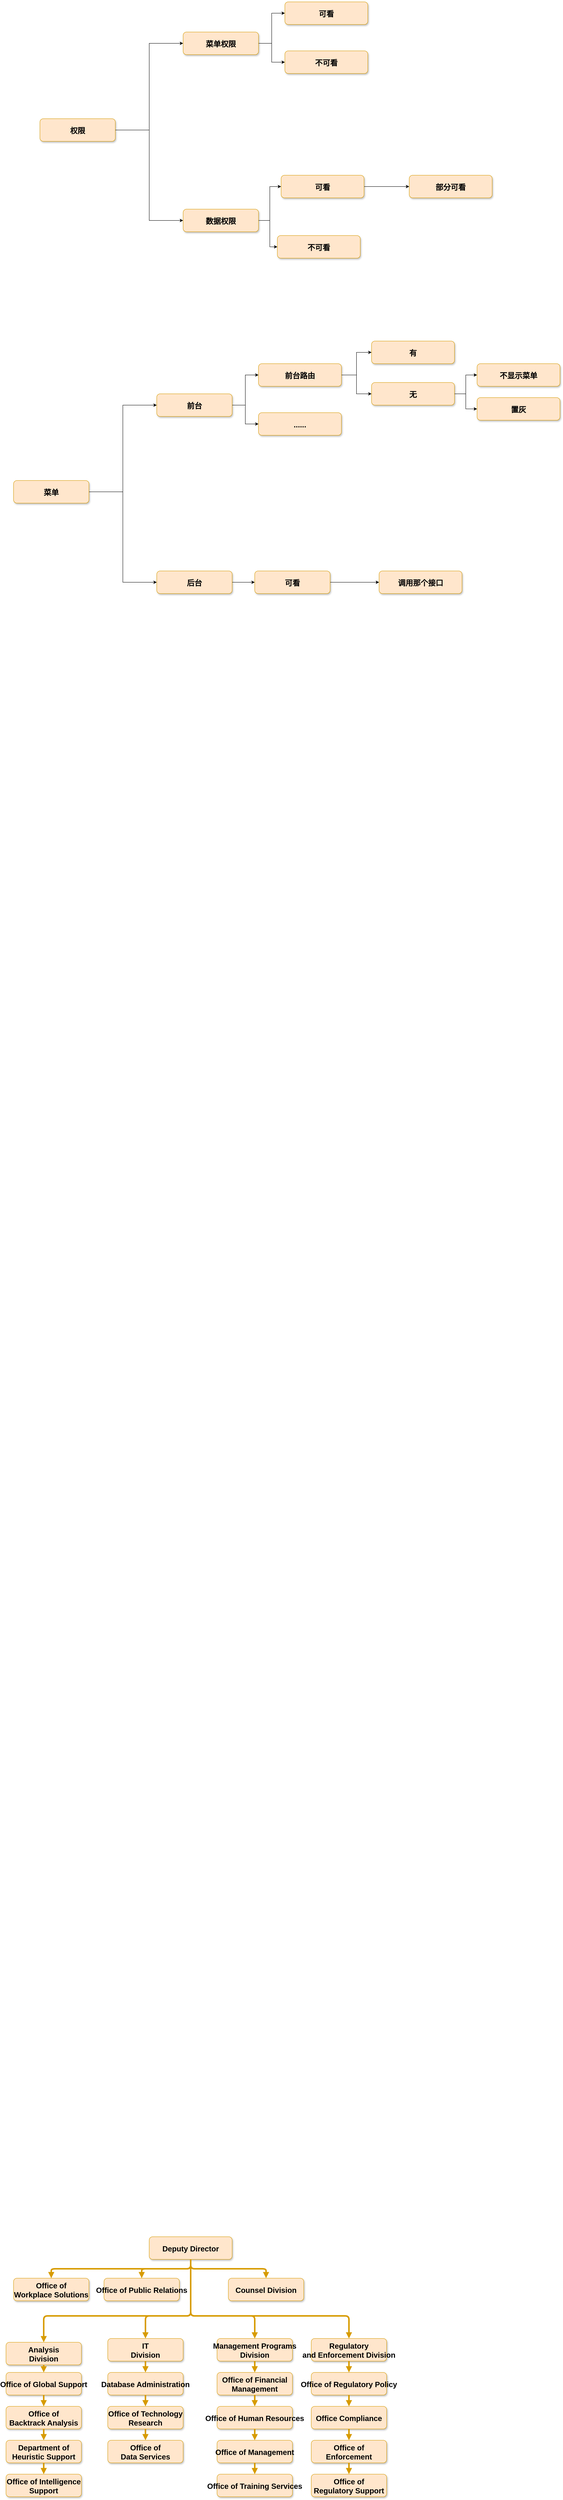 <mxfile version="14.9.8" type="github">
  <diagram name="Page-1" id="97916047-d0de-89f5-080d-49f4d83e522f">
    <mxGraphModel dx="2590" dy="6430" grid="1" gridSize="10" guides="1" tooltips="1" connect="1" arrows="1" fold="1" page="1" pageScale="1.5" pageWidth="4681" pageHeight="3300" background="none" math="0" shadow="0">
      <root>
        <mxCell id="0" />
        <mxCell id="1" parent="0" />
        <mxCell id="APXvnpSU0P8AZsmZ6f8P-56" style="edgeStyle=orthogonalEdgeStyle;rounded=0;orthogonalLoop=1;jettySize=auto;html=1;exitX=1;exitY=0.5;exitDx=0;exitDy=0;entryX=0;entryY=0.5;entryDx=0;entryDy=0;fontSize=20;" edge="1" parent="1" source="2" target="7">
          <mxGeometry relative="1" as="geometry" />
        </mxCell>
        <mxCell id="APXvnpSU0P8AZsmZ6f8P-57" style="edgeStyle=orthogonalEdgeStyle;rounded=0;orthogonalLoop=1;jettySize=auto;html=1;exitX=1;exitY=0.5;exitDx=0;exitDy=0;entryX=0;entryY=0.5;entryDx=0;entryDy=0;fontSize=20;" edge="1" parent="1" source="2" target="APXvnpSU0P8AZsmZ6f8P-55">
          <mxGeometry relative="1" as="geometry" />
        </mxCell>
        <mxCell id="2" value="权限" style="rounded=1;fillColor=#ffe6cc;strokeColor=#d79b00;shadow=1;fontStyle=1;fontSize=20;" parent="1" vertex="1">
          <mxGeometry x="310" y="-4440" width="200" height="60" as="geometry" />
        </mxCell>
        <mxCell id="3" value="Deputy Director" style="rounded=1;fillColor=#ffe6cc;strokeColor=#d79b00;shadow=1;fontStyle=1;fontSize=20;" parent="1" vertex="1">
          <mxGeometry x="600" y="1180" width="220" height="60" as="geometry" />
        </mxCell>
        <mxCell id="4" value="Office of &#xa;Workplace Solutions" style="rounded=1;fillColor=#ffe6cc;strokeColor=#d79b00;shadow=1;fontStyle=1;fontSize=20;" parent="1" vertex="1">
          <mxGeometry x="240" y="1290" width="200" height="60" as="geometry" />
        </mxCell>
        <mxCell id="5" value="Office of Public Relations" style="rounded=1;fillColor=#ffe6cc;strokeColor=#d79b00;shadow=1;fontStyle=1;fontSize=20;" parent="1" vertex="1">
          <mxGeometry x="480" y="1290" width="200" height="60" as="geometry" />
        </mxCell>
        <mxCell id="6" value="Counsel Division" style="rounded=1;fillColor=#ffe6cc;strokeColor=#d79b00;shadow=1;fontStyle=1;fontSize=20;" parent="1" vertex="1">
          <mxGeometry x="810" y="1290" width="200" height="60" as="geometry" />
        </mxCell>
        <mxCell id="APXvnpSU0P8AZsmZ6f8P-61" style="edgeStyle=orthogonalEdgeStyle;rounded=0;orthogonalLoop=1;jettySize=auto;html=1;exitX=1;exitY=0.5;exitDx=0;exitDy=0;entryX=0;entryY=0.5;entryDx=0;entryDy=0;fontSize=20;" edge="1" parent="1" source="7" target="APXvnpSU0P8AZsmZ6f8P-58">
          <mxGeometry relative="1" as="geometry" />
        </mxCell>
        <mxCell id="APXvnpSU0P8AZsmZ6f8P-62" style="edgeStyle=orthogonalEdgeStyle;rounded=0;orthogonalLoop=1;jettySize=auto;html=1;exitX=1;exitY=0.5;exitDx=0;exitDy=0;entryX=0;entryY=0.5;entryDx=0;entryDy=0;fontSize=20;" edge="1" parent="1" source="7" target="APXvnpSU0P8AZsmZ6f8P-59">
          <mxGeometry relative="1" as="geometry" />
        </mxCell>
        <mxCell id="7" value="菜单权限" style="rounded=1;fillColor=#ffe6cc;strokeColor=#d79b00;shadow=1;fontStyle=1;fontSize=20;" parent="1" vertex="1">
          <mxGeometry x="690" y="-4670" width="200" height="60" as="geometry" />
        </mxCell>
        <mxCell id="8" value="Analysis &#xa;Division" style="rounded=1;fillColor=#ffe6cc;strokeColor=#d79b00;shadow=1;fontStyle=1;fontSize=20;" parent="1" vertex="1">
          <mxGeometry x="220" y="1460" width="200" height="60" as="geometry" />
        </mxCell>
        <mxCell id="9" value="Office of Global Support" style="rounded=1;fillColor=#ffe6cc;strokeColor=#d79b00;shadow=1;fontStyle=1;fontSize=20;" parent="1" vertex="1">
          <mxGeometry x="220" y="1540" width="200" height="60" as="geometry" />
        </mxCell>
        <mxCell id="10" value="Office of &#xa;Backtrack Analysis" style="rounded=1;fillColor=#ffe6cc;strokeColor=#d79b00;shadow=1;fontStyle=1;fontSize=20;" parent="1" vertex="1">
          <mxGeometry x="220" y="1630" width="200" height="60" as="geometry" />
        </mxCell>
        <mxCell id="11" value="Department of &#xa;Heuristic Support" style="rounded=1;fillColor=#ffe6cc;strokeColor=#d79b00;shadow=1;fontStyle=1;fontSize=20;" parent="1" vertex="1">
          <mxGeometry x="220" y="1720" width="200" height="60" as="geometry" />
        </mxCell>
        <mxCell id="12" value="Office of Intelligence &#xa;Support" style="rounded=1;fillColor=#ffe6cc;strokeColor=#d79b00;shadow=1;fontStyle=1;fontSize=20;" parent="1" vertex="1">
          <mxGeometry x="220" y="1810" width="200" height="60" as="geometry" />
        </mxCell>
        <mxCell id="13" value="IT&#xa;Division" style="rounded=1;fillColor=#ffe6cc;strokeColor=#d79b00;shadow=1;fontStyle=1;fontSize=20;" parent="1" vertex="1">
          <mxGeometry x="490" y="1450" width="200" height="60" as="geometry" />
        </mxCell>
        <mxCell id="14" value="Database Administration" style="rounded=1;fillColor=#ffe6cc;strokeColor=#d79b00;shadow=1;fontStyle=1;fontSize=20;" parent="1" vertex="1">
          <mxGeometry x="490" y="1540" width="200" height="60" as="geometry" />
        </mxCell>
        <mxCell id="15" value="Office of Technology &#xa;Research" style="rounded=1;fillColor=#ffe6cc;strokeColor=#d79b00;shadow=1;fontStyle=1;fontSize=20;" parent="1" vertex="1">
          <mxGeometry x="490" y="1630" width="200" height="60" as="geometry" />
        </mxCell>
        <mxCell id="16" value="Office of&#xa;Data Services" style="rounded=1;fillColor=#ffe6cc;strokeColor=#d79b00;shadow=1;fontStyle=1;fontSize=20;" parent="1" vertex="1">
          <mxGeometry x="490" y="1720" width="200" height="60" as="geometry" />
        </mxCell>
        <mxCell id="18" value="Management Programs &#xa;Division" style="rounded=1;fillColor=#ffe6cc;strokeColor=#d79b00;shadow=1;fontStyle=1;fontSize=20;" parent="1" vertex="1">
          <mxGeometry x="780" y="1450" width="200" height="60" as="geometry" />
        </mxCell>
        <mxCell id="19" value="Office of Financial &#xa;Management" style="rounded=1;fillColor=#ffe6cc;strokeColor=#d79b00;shadow=1;fontStyle=1;fontSize=20;" parent="1" vertex="1">
          <mxGeometry x="780" y="1540" width="200" height="60" as="geometry" />
        </mxCell>
        <mxCell id="20" value="Office of Human Resources" style="rounded=1;fillColor=#ffe6cc;strokeColor=#d79b00;shadow=1;fontStyle=1;fontSize=20;" parent="1" vertex="1">
          <mxGeometry x="780" y="1630" width="200" height="60" as="geometry" />
        </mxCell>
        <mxCell id="21" value="Office of Management " style="rounded=1;fillColor=#ffe6cc;strokeColor=#d79b00;shadow=1;fontStyle=1;fontSize=20;" parent="1" vertex="1">
          <mxGeometry x="780" y="1720" width="200" height="60" as="geometry" />
        </mxCell>
        <mxCell id="22" value="Office of Training Services" style="rounded=1;fillColor=#ffe6cc;strokeColor=#d79b00;shadow=1;fontStyle=1;fontSize=20;" parent="1" vertex="1">
          <mxGeometry x="780" y="1810" width="200" height="60" as="geometry" />
        </mxCell>
        <mxCell id="23" value="Regulatory &#xa;and Enforcement Division" style="rounded=1;fillColor=#ffe6cc;strokeColor=#d79b00;shadow=1;fontStyle=1;fontSize=20;" parent="1" vertex="1">
          <mxGeometry x="1030" y="1450" width="200" height="60" as="geometry" />
        </mxCell>
        <mxCell id="24" value="Office of Regulatory Policy" style="rounded=1;fillColor=#ffe6cc;strokeColor=#d79b00;shadow=1;fontStyle=1;fontSize=20;" parent="1" vertex="1">
          <mxGeometry x="1030" y="1540" width="200" height="60" as="geometry" />
        </mxCell>
        <mxCell id="25" value="Office Compliance" style="rounded=1;fillColor=#ffe6cc;strokeColor=#d79b00;shadow=1;fontStyle=1;fontSize=20;" parent="1" vertex="1">
          <mxGeometry x="1030" y="1630" width="200" height="60" as="geometry" />
        </mxCell>
        <mxCell id="26" value="Office of &#xa;Enforcement" style="rounded=1;fillColor=#ffe6cc;strokeColor=#d79b00;shadow=1;fontStyle=1;fontSize=20;" parent="1" vertex="1">
          <mxGeometry x="1030" y="1720" width="200" height="60" as="geometry" />
        </mxCell>
        <mxCell id="27" value="Office of&#xa; Regulatory Support" style="rounded=1;fillColor=#ffe6cc;strokeColor=#d79b00;shadow=1;fontStyle=1;fontSize=20;" parent="1" vertex="1">
          <mxGeometry x="1030" y="1810" width="200" height="60" as="geometry" />
        </mxCell>
        <mxCell id="30" value="" style="edgeStyle=elbowEdgeStyle;elbow=vertical;strokeWidth=4;endArrow=block;endFill=1;fontStyle=1;strokeColor=#d79b00;fillColor=#ffe6cc;fontSize=20;" parent="1" source="3" target="5" edge="1">
          <mxGeometry x="-40" y="1000" width="100" height="100" as="geometry">
            <mxPoint x="-40" y="1100" as="sourcePoint" />
            <mxPoint x="60" y="1000" as="targetPoint" />
          </mxGeometry>
        </mxCell>
        <mxCell id="31" value="" style="edgeStyle=elbowEdgeStyle;elbow=vertical;strokeWidth=4;endArrow=block;endFill=1;fontStyle=1;strokeColor=#d79b00;fillColor=#ffe6cc;fontSize=20;" parent="1" source="3" target="4" edge="1">
          <mxGeometry x="-40" y="1000" width="100" height="100" as="geometry">
            <mxPoint x="-40" y="1100" as="sourcePoint" />
            <mxPoint x="60" y="1000" as="targetPoint" />
          </mxGeometry>
        </mxCell>
        <mxCell id="32" value="" style="edgeStyle=elbowEdgeStyle;elbow=vertical;strokeWidth=4;endArrow=block;endFill=1;fontStyle=1;strokeColor=#d79b00;fillColor=#ffe6cc;fontSize=20;" parent="1" source="3" target="6" edge="1">
          <mxGeometry x="-40" y="1000" width="100" height="100" as="geometry">
            <mxPoint x="-40" y="1100" as="sourcePoint" />
            <mxPoint x="60" y="1000" as="targetPoint" />
          </mxGeometry>
        </mxCell>
        <mxCell id="34" value="" style="edgeStyle=elbowEdgeStyle;elbow=vertical;strokeWidth=4;endArrow=block;endFill=1;fontStyle=1;strokeColor=#d79b00;fillColor=#ffe6cc;fontSize=20;" parent="1" source="3" target="8" edge="1">
          <mxGeometry x="-40" y="1000" width="100" height="100" as="geometry">
            <mxPoint x="-40" y="1100" as="sourcePoint" />
            <mxPoint x="60" y="1000" as="targetPoint" />
            <Array as="points">
              <mxPoint x="490" y="1390" />
            </Array>
          </mxGeometry>
        </mxCell>
        <mxCell id="37" value="" style="edgeStyle=elbowEdgeStyle;elbow=vertical;strokeWidth=4;endArrow=block;endFill=1;fontStyle=1;strokeColor=#d79b00;fillColor=#ffe6cc;fontSize=20;" parent="1" source="3" target="23" edge="1">
          <mxGeometry x="-40" y="1000" width="100" height="100" as="geometry">
            <mxPoint x="-40" y="1100" as="sourcePoint" />
            <mxPoint x="60" y="1000" as="targetPoint" />
            <Array as="points">
              <mxPoint x="910" y="1390" />
            </Array>
          </mxGeometry>
        </mxCell>
        <mxCell id="38" value="" style="edgeStyle=elbowEdgeStyle;elbow=vertical;strokeWidth=4;endArrow=block;endFill=1;fontStyle=1;strokeColor=#d79b00;fillColor=#ffe6cc;fontSize=20;" parent="1" source="8" target="9" edge="1">
          <mxGeometry y="1000" width="100" height="100" as="geometry">
            <mxPoint y="1100" as="sourcePoint" />
            <mxPoint x="100" y="1000" as="targetPoint" />
          </mxGeometry>
        </mxCell>
        <mxCell id="39" value="" style="edgeStyle=elbowEdgeStyle;elbow=vertical;strokeWidth=4;endArrow=block;endFill=1;fontStyle=1;strokeColor=#d79b00;fillColor=#ffe6cc;fontSize=20;" parent="1" source="9" target="10" edge="1">
          <mxGeometry y="1010" width="100" height="100" as="geometry">
            <mxPoint y="1110" as="sourcePoint" />
            <mxPoint x="100" y="1010" as="targetPoint" />
          </mxGeometry>
        </mxCell>
        <mxCell id="40" value="" style="edgeStyle=elbowEdgeStyle;elbow=vertical;strokeWidth=4;endArrow=block;endFill=1;fontStyle=1;strokeColor=#d79b00;fillColor=#ffe6cc;fontSize=20;" parent="1" source="10" target="11" edge="1">
          <mxGeometry y="1020" width="100" height="100" as="geometry">
            <mxPoint y="1120" as="sourcePoint" />
            <mxPoint x="100" y="1020" as="targetPoint" />
          </mxGeometry>
        </mxCell>
        <mxCell id="41" value="" style="edgeStyle=elbowEdgeStyle;elbow=vertical;strokeWidth=4;endArrow=block;endFill=1;fontStyle=1;strokeColor=#d79b00;fillColor=#ffe6cc;fontSize=20;" parent="1" source="11" target="12" edge="1">
          <mxGeometry y="1030" width="100" height="100" as="geometry">
            <mxPoint y="1130" as="sourcePoint" />
            <mxPoint x="100" y="1030" as="targetPoint" />
          </mxGeometry>
        </mxCell>
        <mxCell id="42" value="" style="edgeStyle=elbowEdgeStyle;elbow=vertical;strokeWidth=4;endArrow=block;endFill=1;fontStyle=1;strokeColor=#d79b00;fillColor=#ffe6cc;fontSize=20;" parent="1" source="13" target="14" edge="1">
          <mxGeometry y="1000" width="100" height="100" as="geometry">
            <mxPoint y="1100" as="sourcePoint" />
            <mxPoint x="100" y="1000" as="targetPoint" />
          </mxGeometry>
        </mxCell>
        <mxCell id="43" value="" style="edgeStyle=elbowEdgeStyle;elbow=vertical;strokeWidth=4;endArrow=block;endFill=1;fontStyle=1;strokeColor=#d79b00;fillColor=#ffe6cc;fontSize=20;" parent="1" source="14" target="15" edge="1">
          <mxGeometry y="1010" width="100" height="100" as="geometry">
            <mxPoint y="1110" as="sourcePoint" />
            <mxPoint x="100" y="1010" as="targetPoint" />
          </mxGeometry>
        </mxCell>
        <mxCell id="44" value="" style="edgeStyle=elbowEdgeStyle;elbow=vertical;strokeWidth=4;endArrow=block;endFill=1;fontStyle=1;strokeColor=#d79b00;fillColor=#ffe6cc;fontSize=20;" parent="1" source="15" target="16" edge="1">
          <mxGeometry y="1020" width="100" height="100" as="geometry">
            <mxPoint y="1120" as="sourcePoint" />
            <mxPoint x="100" y="1020" as="targetPoint" />
          </mxGeometry>
        </mxCell>
        <mxCell id="46" value="" style="edgeStyle=elbowEdgeStyle;elbow=vertical;strokeWidth=4;endArrow=block;endFill=1;fontStyle=1;strokeColor=#d79b00;fillColor=#ffe6cc;fontSize=20;" parent="1" source="18" target="19" edge="1">
          <mxGeometry x="10" y="1000" width="100" height="100" as="geometry">
            <mxPoint x="10" y="1100" as="sourcePoint" />
            <mxPoint x="110" y="1000" as="targetPoint" />
          </mxGeometry>
        </mxCell>
        <mxCell id="47" value="" style="edgeStyle=elbowEdgeStyle;elbow=vertical;strokeWidth=4;endArrow=block;endFill=1;fontStyle=1;strokeColor=#d79b00;fillColor=#ffe6cc;fontSize=20;" parent="1" source="19" target="20" edge="1">
          <mxGeometry x="10" y="1010" width="100" height="100" as="geometry">
            <mxPoint x="10" y="1110" as="sourcePoint" />
            <mxPoint x="110" y="1010" as="targetPoint" />
          </mxGeometry>
        </mxCell>
        <mxCell id="48" value="" style="edgeStyle=elbowEdgeStyle;elbow=vertical;strokeWidth=4;endArrow=block;endFill=1;fontStyle=1;strokeColor=#d79b00;fillColor=#ffe6cc;fontSize=20;" parent="1" source="20" target="21" edge="1">
          <mxGeometry x="10" y="1020" width="100" height="100" as="geometry">
            <mxPoint x="10" y="1120" as="sourcePoint" />
            <mxPoint x="110" y="1020" as="targetPoint" />
          </mxGeometry>
        </mxCell>
        <mxCell id="49" value="" style="edgeStyle=elbowEdgeStyle;elbow=vertical;strokeWidth=4;endArrow=block;endFill=1;fontStyle=1;strokeColor=#d79b00;fillColor=#ffe6cc;fontSize=20;" parent="1" source="21" target="22" edge="1">
          <mxGeometry x="10" y="1030" width="100" height="100" as="geometry">
            <mxPoint x="10" y="1130" as="sourcePoint" />
            <mxPoint x="110" y="1030" as="targetPoint" />
          </mxGeometry>
        </mxCell>
        <mxCell id="50" value="" style="edgeStyle=elbowEdgeStyle;elbow=vertical;strokeWidth=4;endArrow=block;endFill=1;fontStyle=1;strokeColor=#d79b00;fillColor=#ffe6cc;fontSize=20;" parent="1" source="23" target="24" edge="1">
          <mxGeometry x="10" y="1000" width="100" height="100" as="geometry">
            <mxPoint x="10" y="1100" as="sourcePoint" />
            <mxPoint x="110" y="1000" as="targetPoint" />
          </mxGeometry>
        </mxCell>
        <mxCell id="51" value="" style="edgeStyle=elbowEdgeStyle;elbow=vertical;strokeWidth=4;endArrow=block;endFill=1;fontStyle=1;strokeColor=#d79b00;fillColor=#ffe6cc;fontSize=20;" parent="1" source="24" target="25" edge="1">
          <mxGeometry x="10" y="1010" width="100" height="100" as="geometry">
            <mxPoint x="10" y="1110" as="sourcePoint" />
            <mxPoint x="110" y="1010" as="targetPoint" />
          </mxGeometry>
        </mxCell>
        <mxCell id="52" value="" style="edgeStyle=elbowEdgeStyle;elbow=vertical;strokeWidth=4;endArrow=block;endFill=1;fontStyle=1;strokeColor=#d79b00;fillColor=#ffe6cc;fontSize=20;" parent="1" source="25" target="26" edge="1">
          <mxGeometry x="10" y="1020" width="100" height="100" as="geometry">
            <mxPoint x="10" y="1120" as="sourcePoint" />
            <mxPoint x="110" y="1020" as="targetPoint" />
          </mxGeometry>
        </mxCell>
        <mxCell id="53" value="" style="edgeStyle=elbowEdgeStyle;elbow=vertical;strokeWidth=4;endArrow=block;endFill=1;fontStyle=1;strokeColor=#d79b00;fillColor=#ffe6cc;fontSize=20;" parent="1" source="26" target="27" edge="1">
          <mxGeometry x="10" y="1030" width="100" height="100" as="geometry">
            <mxPoint x="10" y="1130" as="sourcePoint" />
            <mxPoint x="110" y="1030" as="targetPoint" />
          </mxGeometry>
        </mxCell>
        <mxCell id="54" value="" style="edgeStyle=elbowEdgeStyle;elbow=vertical;strokeWidth=4;endArrow=block;endFill=1;fontStyle=1;strokeColor=#d79b00;fillColor=#ffe6cc;fontSize=20;" parent="1" source="3" target="13" edge="1">
          <mxGeometry x="-40" y="1000" width="100" height="100" as="geometry">
            <mxPoint x="-40" y="1100" as="sourcePoint" />
            <mxPoint x="60" y="1000" as="targetPoint" />
            <Array as="points">
              <mxPoint x="590" y="1390" />
            </Array>
          </mxGeometry>
        </mxCell>
        <mxCell id="55" value="" style="edgeStyle=elbowEdgeStyle;elbow=vertical;strokeWidth=4;endArrow=block;endFill=1;fontStyle=1;strokeColor=#d79b00;fillColor=#ffe6cc;fontSize=20;" parent="1" source="3" target="18" edge="1">
          <mxGeometry x="-40" y="1000" width="100" height="100" as="geometry">
            <mxPoint x="-40" y="1100" as="sourcePoint" />
            <mxPoint x="60" y="1000" as="targetPoint" />
            <Array as="points">
              <mxPoint x="880" y="1390" />
            </Array>
          </mxGeometry>
        </mxCell>
        <mxCell id="APXvnpSU0P8AZsmZ6f8P-65" style="edgeStyle=orthogonalEdgeStyle;rounded=0;orthogonalLoop=1;jettySize=auto;html=1;exitX=1;exitY=0.5;exitDx=0;exitDy=0;entryX=0;entryY=0.5;entryDx=0;entryDy=0;fontSize=20;" edge="1" parent="1" source="APXvnpSU0P8AZsmZ6f8P-55" target="APXvnpSU0P8AZsmZ6f8P-63">
          <mxGeometry relative="1" as="geometry" />
        </mxCell>
        <mxCell id="APXvnpSU0P8AZsmZ6f8P-66" style="edgeStyle=orthogonalEdgeStyle;rounded=0;orthogonalLoop=1;jettySize=auto;html=1;exitX=1;exitY=0.5;exitDx=0;exitDy=0;entryX=0;entryY=0.5;entryDx=0;entryDy=0;fontSize=20;" edge="1" parent="1" source="APXvnpSU0P8AZsmZ6f8P-55" target="APXvnpSU0P8AZsmZ6f8P-64">
          <mxGeometry relative="1" as="geometry">
            <Array as="points">
              <mxPoint x="920" y="-4170" />
              <mxPoint x="920" y="-4100" />
            </Array>
          </mxGeometry>
        </mxCell>
        <mxCell id="APXvnpSU0P8AZsmZ6f8P-55" value="数据权限" style="rounded=1;fillColor=#ffe6cc;strokeColor=#d79b00;shadow=1;fontStyle=1;fontSize=20;" vertex="1" parent="1">
          <mxGeometry x="690" y="-4200" width="200" height="60" as="geometry" />
        </mxCell>
        <mxCell id="APXvnpSU0P8AZsmZ6f8P-58" value="可看" style="rounded=1;fillColor=#ffe6cc;strokeColor=#d79b00;shadow=1;fontStyle=1;fontSize=20;" vertex="1" parent="1">
          <mxGeometry x="960" y="-4750" width="220" height="60" as="geometry" />
        </mxCell>
        <mxCell id="APXvnpSU0P8AZsmZ6f8P-59" value="不可看" style="rounded=1;fillColor=#ffe6cc;strokeColor=#d79b00;shadow=1;fontStyle=1;fontSize=20;" vertex="1" parent="1">
          <mxGeometry x="960" y="-4620" width="220" height="60" as="geometry" />
        </mxCell>
        <mxCell id="APXvnpSU0P8AZsmZ6f8P-67" style="edgeStyle=orthogonalEdgeStyle;rounded=0;orthogonalLoop=1;jettySize=auto;html=1;exitX=1;exitY=0.5;exitDx=0;exitDy=0;fontSize=20;" edge="1" parent="1" source="APXvnpSU0P8AZsmZ6f8P-63">
          <mxGeometry relative="1" as="geometry">
            <mxPoint x="1290" y="-4260" as="targetPoint" />
          </mxGeometry>
        </mxCell>
        <mxCell id="APXvnpSU0P8AZsmZ6f8P-63" value="可看" style="rounded=1;fillColor=#ffe6cc;strokeColor=#d79b00;shadow=1;fontStyle=1;fontSize=20;" vertex="1" parent="1">
          <mxGeometry x="950" y="-4290" width="220" height="60" as="geometry" />
        </mxCell>
        <mxCell id="APXvnpSU0P8AZsmZ6f8P-64" value="不可看" style="rounded=1;fillColor=#ffe6cc;strokeColor=#d79b00;shadow=1;fontStyle=1;fontSize=20;" vertex="1" parent="1">
          <mxGeometry x="940" y="-4130" width="220" height="60" as="geometry" />
        </mxCell>
        <mxCell id="APXvnpSU0P8AZsmZ6f8P-68" value="部分可看" style="rounded=1;fillColor=#ffe6cc;strokeColor=#d79b00;shadow=1;fontStyle=1;fontSize=20;" vertex="1" parent="1">
          <mxGeometry x="1290" y="-4290" width="220" height="60" as="geometry" />
        </mxCell>
        <mxCell id="APXvnpSU0P8AZsmZ6f8P-69" style="edgeStyle=orthogonalEdgeStyle;rounded=0;orthogonalLoop=1;jettySize=auto;html=1;exitX=1;exitY=0.5;exitDx=0;exitDy=0;entryX=0;entryY=0.5;entryDx=0;entryDy=0;fontSize=20;" edge="1" parent="1" source="APXvnpSU0P8AZsmZ6f8P-71" target="APXvnpSU0P8AZsmZ6f8P-74">
          <mxGeometry relative="1" as="geometry" />
        </mxCell>
        <mxCell id="APXvnpSU0P8AZsmZ6f8P-70" style="edgeStyle=orthogonalEdgeStyle;rounded=0;orthogonalLoop=1;jettySize=auto;html=1;exitX=1;exitY=0.5;exitDx=0;exitDy=0;entryX=0;entryY=0.5;entryDx=0;entryDy=0;fontSize=20;" edge="1" parent="1" source="APXvnpSU0P8AZsmZ6f8P-71" target="APXvnpSU0P8AZsmZ6f8P-77">
          <mxGeometry relative="1" as="geometry" />
        </mxCell>
        <mxCell id="APXvnpSU0P8AZsmZ6f8P-71" value="菜单" style="rounded=1;fillColor=#ffe6cc;strokeColor=#d79b00;shadow=1;fontStyle=1;fontSize=20;" vertex="1" parent="1">
          <mxGeometry x="240" y="-3480" width="200" height="60" as="geometry" />
        </mxCell>
        <mxCell id="APXvnpSU0P8AZsmZ6f8P-72" style="edgeStyle=orthogonalEdgeStyle;rounded=0;orthogonalLoop=1;jettySize=auto;html=1;exitX=1;exitY=0.5;exitDx=0;exitDy=0;entryX=0;entryY=0.5;entryDx=0;entryDy=0;fontSize=20;" edge="1" parent="1" source="APXvnpSU0P8AZsmZ6f8P-74" target="APXvnpSU0P8AZsmZ6f8P-78">
          <mxGeometry relative="1" as="geometry" />
        </mxCell>
        <mxCell id="APXvnpSU0P8AZsmZ6f8P-73" style="edgeStyle=orthogonalEdgeStyle;rounded=0;orthogonalLoop=1;jettySize=auto;html=1;exitX=1;exitY=0.5;exitDx=0;exitDy=0;entryX=0;entryY=0.5;entryDx=0;entryDy=0;fontSize=20;" edge="1" parent="1" source="APXvnpSU0P8AZsmZ6f8P-74" target="APXvnpSU0P8AZsmZ6f8P-79">
          <mxGeometry relative="1" as="geometry" />
        </mxCell>
        <mxCell id="APXvnpSU0P8AZsmZ6f8P-74" value="前台" style="rounded=1;fillColor=#ffe6cc;strokeColor=#d79b00;shadow=1;fontStyle=1;fontSize=20;" vertex="1" parent="1">
          <mxGeometry x="620" y="-3710" width="200" height="60" as="geometry" />
        </mxCell>
        <mxCell id="APXvnpSU0P8AZsmZ6f8P-96" style="edgeStyle=orthogonalEdgeStyle;rounded=0;orthogonalLoop=1;jettySize=auto;html=1;exitX=1;exitY=0.5;exitDx=0;exitDy=0;entryX=0;entryY=0.5;entryDx=0;entryDy=0;fontSize=20;" edge="1" parent="1" source="APXvnpSU0P8AZsmZ6f8P-77" target="APXvnpSU0P8AZsmZ6f8P-95">
          <mxGeometry relative="1" as="geometry" />
        </mxCell>
        <mxCell id="APXvnpSU0P8AZsmZ6f8P-77" value="后台" style="rounded=1;fillColor=#ffe6cc;strokeColor=#d79b00;shadow=1;fontStyle=1;fontSize=20;" vertex="1" parent="1">
          <mxGeometry x="620" y="-3240" width="200" height="60" as="geometry" />
        </mxCell>
        <mxCell id="APXvnpSU0P8AZsmZ6f8P-93" style="edgeStyle=orthogonalEdgeStyle;rounded=0;orthogonalLoop=1;jettySize=auto;html=1;exitX=1;exitY=0.5;exitDx=0;exitDy=0;entryX=0;entryY=0.5;entryDx=0;entryDy=0;fontSize=20;" edge="1" parent="1" source="APXvnpSU0P8AZsmZ6f8P-78" target="APXvnpSU0P8AZsmZ6f8P-84">
          <mxGeometry relative="1" as="geometry" />
        </mxCell>
        <mxCell id="APXvnpSU0P8AZsmZ6f8P-94" style="edgeStyle=orthogonalEdgeStyle;rounded=0;orthogonalLoop=1;jettySize=auto;html=1;exitX=1;exitY=0.5;exitDx=0;exitDy=0;entryX=0;entryY=0.5;entryDx=0;entryDy=0;fontSize=20;" edge="1" parent="1" source="APXvnpSU0P8AZsmZ6f8P-78" target="APXvnpSU0P8AZsmZ6f8P-85">
          <mxGeometry relative="1" as="geometry" />
        </mxCell>
        <mxCell id="APXvnpSU0P8AZsmZ6f8P-78" value="前台路由" style="rounded=1;fillColor=#ffe6cc;strokeColor=#d79b00;shadow=1;fontStyle=1;fontSize=20;" vertex="1" parent="1">
          <mxGeometry x="890" y="-3790" width="220" height="60" as="geometry" />
        </mxCell>
        <mxCell id="APXvnpSU0P8AZsmZ6f8P-79" value="......" style="rounded=1;fillColor=#ffe6cc;strokeColor=#d79b00;shadow=1;fontStyle=1;fontSize=20;" vertex="1" parent="1">
          <mxGeometry x="890" y="-3660" width="220" height="60" as="geometry" />
        </mxCell>
        <mxCell id="APXvnpSU0P8AZsmZ6f8P-84" value="有" style="rounded=1;fillColor=#ffe6cc;strokeColor=#d79b00;shadow=1;fontStyle=1;fontSize=20;" vertex="1" parent="1">
          <mxGeometry x="1190" y="-3850" width="220" height="60" as="geometry" />
        </mxCell>
        <mxCell id="APXvnpSU0P8AZsmZ6f8P-91" style="edgeStyle=orthogonalEdgeStyle;rounded=0;orthogonalLoop=1;jettySize=auto;html=1;exitX=1;exitY=0.5;exitDx=0;exitDy=0;entryX=0;entryY=0.5;entryDx=0;entryDy=0;fontSize=20;" edge="1" parent="1" source="APXvnpSU0P8AZsmZ6f8P-85" target="APXvnpSU0P8AZsmZ6f8P-86">
          <mxGeometry relative="1" as="geometry" />
        </mxCell>
        <mxCell id="APXvnpSU0P8AZsmZ6f8P-92" style="edgeStyle=orthogonalEdgeStyle;rounded=0;orthogonalLoop=1;jettySize=auto;html=1;exitX=1;exitY=0.5;exitDx=0;exitDy=0;entryX=0;entryY=0.5;entryDx=0;entryDy=0;fontSize=20;" edge="1" parent="1" source="APXvnpSU0P8AZsmZ6f8P-85" target="APXvnpSU0P8AZsmZ6f8P-87">
          <mxGeometry relative="1" as="geometry" />
        </mxCell>
        <mxCell id="APXvnpSU0P8AZsmZ6f8P-85" value="无" style="rounded=1;fillColor=#ffe6cc;strokeColor=#d79b00;shadow=1;fontStyle=1;fontSize=20;" vertex="1" parent="1">
          <mxGeometry x="1190" y="-3740" width="220" height="60" as="geometry" />
        </mxCell>
        <mxCell id="APXvnpSU0P8AZsmZ6f8P-86" value="不显示菜单" style="rounded=1;fillColor=#ffe6cc;strokeColor=#d79b00;shadow=1;fontStyle=1;fontSize=20;" vertex="1" parent="1">
          <mxGeometry x="1470" y="-3790" width="220" height="60" as="geometry" />
        </mxCell>
        <mxCell id="APXvnpSU0P8AZsmZ6f8P-87" value="置灰" style="rounded=1;fillColor=#ffe6cc;strokeColor=#d79b00;shadow=1;fontStyle=1;fontSize=20;" vertex="1" parent="1">
          <mxGeometry x="1470" y="-3700" width="220" height="60" as="geometry" />
        </mxCell>
        <mxCell id="APXvnpSU0P8AZsmZ6f8P-98" style="edgeStyle=orthogonalEdgeStyle;rounded=0;orthogonalLoop=1;jettySize=auto;html=1;exitX=1;exitY=0.5;exitDx=0;exitDy=0;entryX=0;entryY=0.5;entryDx=0;entryDy=0;fontSize=20;" edge="1" parent="1" source="APXvnpSU0P8AZsmZ6f8P-95" target="APXvnpSU0P8AZsmZ6f8P-97">
          <mxGeometry relative="1" as="geometry" />
        </mxCell>
        <mxCell id="APXvnpSU0P8AZsmZ6f8P-95" value="可看" style="rounded=1;fillColor=#ffe6cc;strokeColor=#d79b00;shadow=1;fontStyle=1;fontSize=20;" vertex="1" parent="1">
          <mxGeometry x="880" y="-3240" width="200" height="60" as="geometry" />
        </mxCell>
        <mxCell id="APXvnpSU0P8AZsmZ6f8P-97" value="调用那个接口" style="rounded=1;fillColor=#ffe6cc;strokeColor=#d79b00;shadow=1;fontStyle=1;fontSize=20;" vertex="1" parent="1">
          <mxGeometry x="1210" y="-3240" width="220" height="60" as="geometry" />
        </mxCell>
      </root>
    </mxGraphModel>
  </diagram>
</mxfile>
